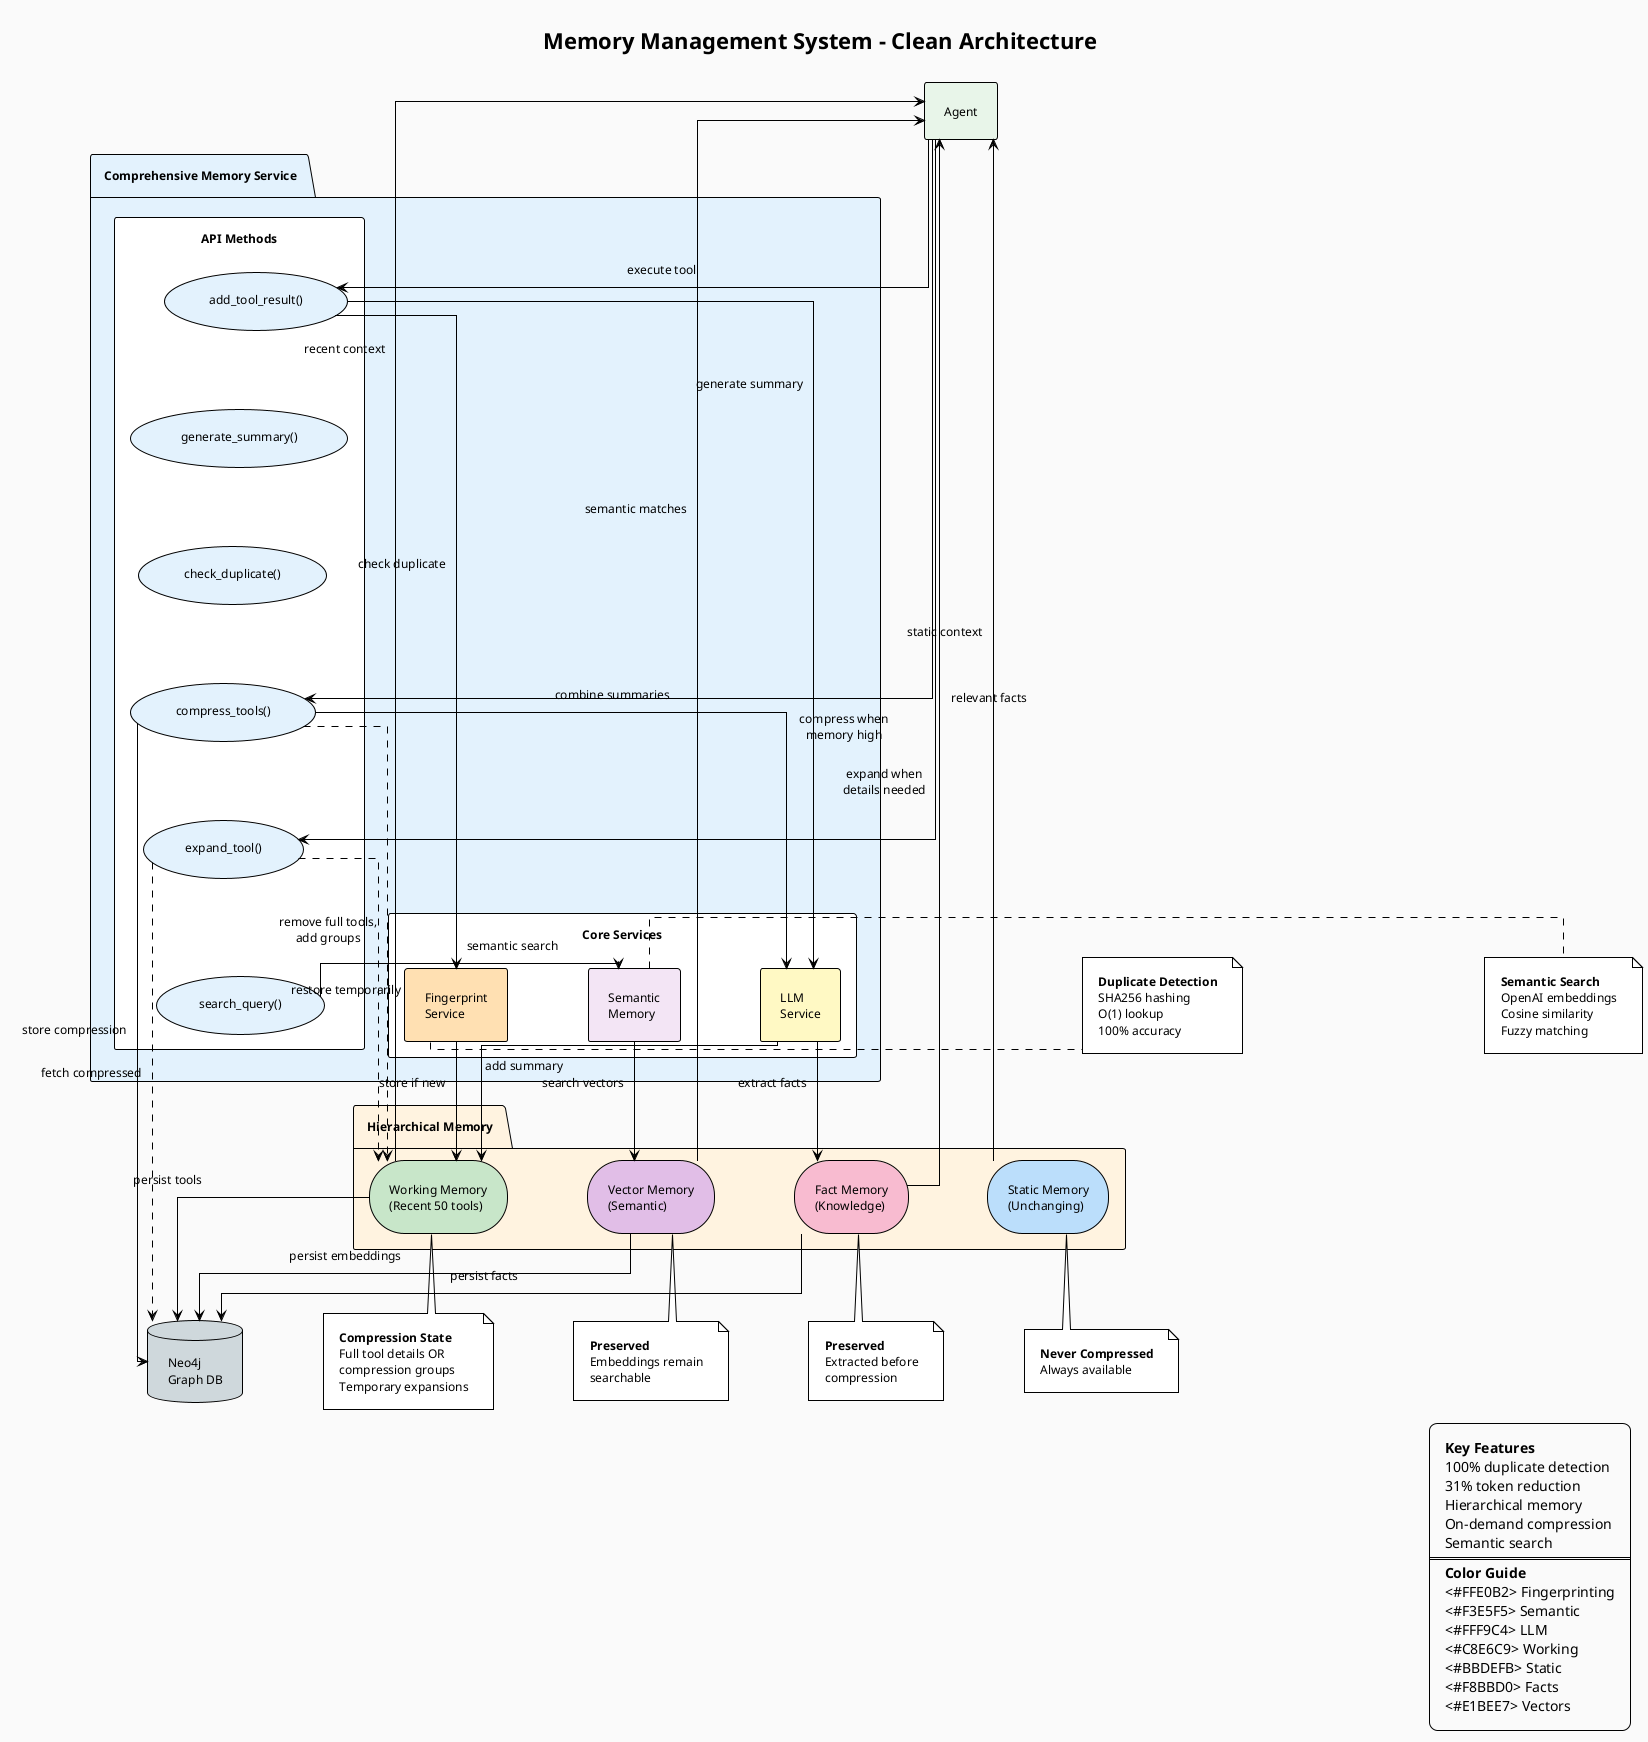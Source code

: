 @startuml Memory Management System Architecture

!theme plain
skinparam linetype ortho
skinparam backgroundColor #FAFAFA
skinparam shadowing false
skinparam defaultFontSize 12
skinparam defaultFontName Arial
skinparam padding 10
skinparam nodesep 80
skinparam ranksep 80
skinparam componentStyle rectangle

title Memory Management System - Clean Architecture

' ============================================================================
' LAYER 1: AGENT
' ============================================================================
rectangle "Agent" as Agent #E8F5E9 {
}

' ============================================================================
' LAYER 2: MEMORY SERVICE (API + CORE)
' ============================================================================
package "Comprehensive Memory Service" #E3F2FD {
  
  rectangle "API Methods" as API #FFFFFF {
    usecase "add_tool_result()" as UC1 #E3F2FD
    usecase "generate_summary()" as UC2 #E3F2FD
    usecase "check_duplicate()" as UC3 #E3F2FD
    usecase "compress_tools()" as UC4 #E3F2FD
    usecase "expand_tool()" as UC5 #E3F2FD
    usecase "search_query()" as UC6 #E3F2FD
    
    UC1 -[hidden]down- UC2
    UC2 -[hidden]down- UC3
    UC3 -[hidden]down- UC4
    UC4 -[hidden]down- UC5
    UC5 -[hidden]down- UC6
  }
  
  rectangle "Core Services" as CORE #FFFFFF {
    component [Fingerprint\nService] as FPS #FFE0B2 {
    }
    component [Semantic\nMemory] as SEM #F3E5F5 {
    }
    component [LLM\nService] as LLM #FFF9C4 {
    }
    
    FPS -[hidden]right- SEM
    SEM -[hidden]right- LLM
  }
}

' ============================================================================
' LAYER 3: MEMORY LAYERS
' ============================================================================
package "Hierarchical Memory" #FFF3E0 {
  
  storage "Working Memory\n(Recent 50 tools)" as WM #C8E6C9 {
  }
  storage "Static Memory\n(Unchanging)" as SM #BBDEFB {
  }
  storage "Fact Memory\n(Knowledge)" as FM #F8BBD0 {
  }
  storage "Vector Memory\n(Semantic)" as VM #E1BEE7 {
  }
  
  WM -[hidden]right- SM
  SM -[hidden]right- FM
  FM -[hidden]right- VM
}

' ============================================================================
' LAYER 4: STORAGE
' ============================================================================
database "Neo4j\nGraph DB" as DB #CFD8DC

' ============================================================================
' KEY FLOWS
' ============================================================================

' Agent to API
Agent -down-> UC1 : execute tool
Agent -down-> UC4 : compress when\nmemory high
Agent -down-> UC5 : expand when\ndetails needed

' API to Core Services
UC1 -right-> FPS : check duplicate
UC1 -right-> LLM : generate summary
UC4 -right-> LLM : combine summaries
UC6 -right-> SEM : semantic search

' Core to Memory Layers
FPS -down-> WM : store if new
LLM -down-> WM : add summary
LLM -down-> FM : extract facts
SEM -down-> VM : search vectors

' Memory to Storage
WM -down-> DB : persist tools
FM -down-> DB : persist facts
VM -down-> DB : persist embeddings
UC4 -down-> DB : store compression

' Compression Integration
UC4 ..> WM : remove full tools,\nadd groups
UC5 ..> DB : fetch compressed
UC5 ..> WM : restore temporarily

' Memory to Agent (Context Assembly)
WM -up-> Agent : recent context
SM -up-> Agent : static context
FM -up-> Agent : relevant facts
VM -up-> Agent : semantic matches

' ============================================================================
' ANNOTATIONS
' ============================================================================

note right of FPS
  <b>Duplicate Detection</b>
  SHA256 hashing
  O(1) lookup
  100% accuracy
end note

note right of SEM
  <b>Semantic Search</b>
  OpenAI embeddings
  Cosine similarity
  Fuzzy matching
end note

note bottom of WM
  <b>Compression State</b>
  Full tool details OR
  compression groups
  Temporary expansions
end note

note bottom of SM
  <b>Never Compressed</b>
  Always available
end note

note bottom of FM
  <b>Preserved</b>
  Extracted before
  compression
end note

note bottom of VM
  <b>Preserved</b>
  Embeddings remain
  searchable
end note

legend bottom right
  <b>Key Features</b>
  100% duplicate detection
  31% token reduction
  Hierarchical memory
  On-demand compression
  Semantic search
  ====
  <b>Color Guide</b>
  <#FFE0B2> Fingerprinting
  <#F3E5F5> Semantic
  <#FFF9C4> LLM
  <#C8E6C9> Working
  <#BBDEFB> Static
  <#F8BBD0> Facts
  <#E1BEE7> Vectors
end legend

@enduml

